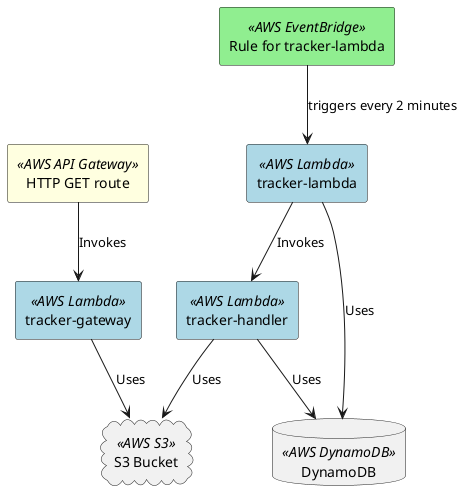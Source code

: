 plantuml - general overview:
@startuml
skinparam rectangle {
    BackgroundColor<<AWS Lambda>> LightBlue
    BackgroundColor<<AWS EventBridge>> LightGreen
    BackgroundColor<<AWS API Gateway>> LightYellow
    BackgroundColor<<AWS DynamoDB>> LightCoral
    BackgroundColor<<AWS S3>> LightPurple
}

rectangle "tracker-lambda" as TrackerExample <<AWS Lambda>>
rectangle "tracker-handler" as TrackerHandler <<AWS Lambda>>
rectangle "tracker-gateway" as TrackerGateway <<AWS Lambda>>
rectangle "Rule for tracker-lambda" as EventBridge <<AWS EventBridge>>
rectangle "HTTP GET route" as APIGateway <<AWS API Gateway>>
database "DynamoDB" as DynamoDB <<AWS DynamoDB>>
cloud "S3 Bucket" as S3 <<AWS S3>>

EventBridge --> TrackerExample :  triggers every 2 minutes
TrackerExample --> TrackerHandler : Invokes
APIGateway --> TrackerGateway : Invokes
TrackerExample --> DynamoDB : Uses
TrackerHandler --> DynamoDB : Uses
TrackerHandler --> S3 : Uses
TrackerGateway --> S3 : Uses
@enduml
